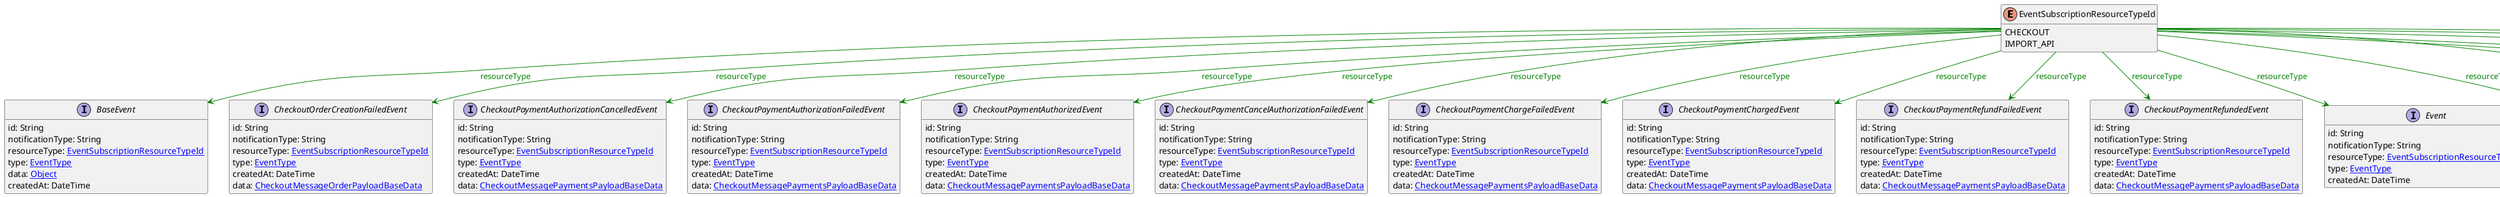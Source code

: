 @startuml

hide methods
enum EventSubscriptionResourceTypeId {
    CHECKOUT
    IMPORT_API
}
interface BaseEvent [[BaseEvent.svg]]  {
    id: String
    notificationType: String
    resourceType: [[EventSubscriptionResourceTypeId.svg EventSubscriptionResourceTypeId]]
    type: [[EventType.svg EventType]]
    data: [[Object.svg Object]]
    createdAt: DateTime
}
interface CheckoutOrderCreationFailedEvent [[CheckoutOrderCreationFailedEvent.svg]]  {
    id: String
    notificationType: String
    resourceType: [[EventSubscriptionResourceTypeId.svg EventSubscriptionResourceTypeId]]
    type: [[EventType.svg EventType]]
    createdAt: DateTime
    data: [[CheckoutMessageOrderPayloadBaseData.svg CheckoutMessageOrderPayloadBaseData]]
}
interface CheckoutPaymentAuthorizationCancelledEvent [[CheckoutPaymentAuthorizationCancelledEvent.svg]]  {
    id: String
    notificationType: String
    resourceType: [[EventSubscriptionResourceTypeId.svg EventSubscriptionResourceTypeId]]
    type: [[EventType.svg EventType]]
    createdAt: DateTime
    data: [[CheckoutMessagePaymentsPayloadBaseData.svg CheckoutMessagePaymentsPayloadBaseData]]
}
interface CheckoutPaymentAuthorizationFailedEvent [[CheckoutPaymentAuthorizationFailedEvent.svg]]  {
    id: String
    notificationType: String
    resourceType: [[EventSubscriptionResourceTypeId.svg EventSubscriptionResourceTypeId]]
    type: [[EventType.svg EventType]]
    createdAt: DateTime
    data: [[CheckoutMessagePaymentsPayloadBaseData.svg CheckoutMessagePaymentsPayloadBaseData]]
}
interface CheckoutPaymentAuthorizedEvent [[CheckoutPaymentAuthorizedEvent.svg]]  {
    id: String
    notificationType: String
    resourceType: [[EventSubscriptionResourceTypeId.svg EventSubscriptionResourceTypeId]]
    type: [[EventType.svg EventType]]
    createdAt: DateTime
    data: [[CheckoutMessagePaymentsPayloadBaseData.svg CheckoutMessagePaymentsPayloadBaseData]]
}
interface CheckoutPaymentCancelAuthorizationFailedEvent [[CheckoutPaymentCancelAuthorizationFailedEvent.svg]]  {
    id: String
    notificationType: String
    resourceType: [[EventSubscriptionResourceTypeId.svg EventSubscriptionResourceTypeId]]
    type: [[EventType.svg EventType]]
    createdAt: DateTime
    data: [[CheckoutMessagePaymentsPayloadBaseData.svg CheckoutMessagePaymentsPayloadBaseData]]
}
interface CheckoutPaymentChargeFailedEvent [[CheckoutPaymentChargeFailedEvent.svg]]  {
    id: String
    notificationType: String
    resourceType: [[EventSubscriptionResourceTypeId.svg EventSubscriptionResourceTypeId]]
    type: [[EventType.svg EventType]]
    createdAt: DateTime
    data: [[CheckoutMessagePaymentsPayloadBaseData.svg CheckoutMessagePaymentsPayloadBaseData]]
}
interface CheckoutPaymentChargedEvent [[CheckoutPaymentChargedEvent.svg]]  {
    id: String
    notificationType: String
    resourceType: [[EventSubscriptionResourceTypeId.svg EventSubscriptionResourceTypeId]]
    type: [[EventType.svg EventType]]
    createdAt: DateTime
    data: [[CheckoutMessagePaymentsPayloadBaseData.svg CheckoutMessagePaymentsPayloadBaseData]]
}
interface CheckoutPaymentRefundFailedEvent [[CheckoutPaymentRefundFailedEvent.svg]]  {
    id: String
    notificationType: String
    resourceType: [[EventSubscriptionResourceTypeId.svg EventSubscriptionResourceTypeId]]
    type: [[EventType.svg EventType]]
    createdAt: DateTime
    data: [[CheckoutMessagePaymentsPayloadBaseData.svg CheckoutMessagePaymentsPayloadBaseData]]
}
interface CheckoutPaymentRefundedEvent [[CheckoutPaymentRefundedEvent.svg]]  {
    id: String
    notificationType: String
    resourceType: [[EventSubscriptionResourceTypeId.svg EventSubscriptionResourceTypeId]]
    type: [[EventType.svg EventType]]
    createdAt: DateTime
    data: [[CheckoutMessagePaymentsPayloadBaseData.svg CheckoutMessagePaymentsPayloadBaseData]]
}
interface Event [[Event.svg]]  {
    id: String
    notificationType: String
    resourceType: [[EventSubscriptionResourceTypeId.svg EventSubscriptionResourceTypeId]]
    type: [[EventType.svg EventType]]
    createdAt: DateTime
}
interface ImportContainerCreatedEvent [[ImportContainerCreatedEvent.svg]]  {
    id: String
    notificationType: String
    resourceType: [[EventSubscriptionResourceTypeId.svg EventSubscriptionResourceTypeId]]
    type: [[EventType.svg EventType]]
    createdAt: DateTime
    data: [[ImportContainerCreatedEventData.svg ImportContainerCreatedEventData]]
}
interface ImportContainerDeletedEvent [[ImportContainerDeletedEvent.svg]]  {
    id: String
    notificationType: String
    resourceType: [[EventSubscriptionResourceTypeId.svg EventSubscriptionResourceTypeId]]
    type: [[EventType.svg EventType]]
    createdAt: DateTime
    data: [[ImportContainerDeletedEventData.svg ImportContainerDeletedEventData]]
}
interface ImportOperationRejectedEvent [[ImportOperationRejectedEvent.svg]]  {
    id: String
    notificationType: String
    resourceType: [[EventSubscriptionResourceTypeId.svg EventSubscriptionResourceTypeId]]
    type: [[EventType.svg EventType]]
    createdAt: DateTime
    data: [[ImportOperationRejectedEventData.svg ImportOperationRejectedEventData]]
}
interface ImportUnresolvedEvent [[ImportUnresolvedEvent.svg]]  {
    id: String
    notificationType: String
    resourceType: [[EventSubscriptionResourceTypeId.svg EventSubscriptionResourceTypeId]]
    type: [[EventType.svg EventType]]
    createdAt: DateTime
    data: [[ImportUnresolvedEventData.svg ImportUnresolvedEventData]]
}
interface ImportValidationFailedEvent [[ImportValidationFailedEvent.svg]]  {
    id: String
    notificationType: String
    resourceType: [[EventSubscriptionResourceTypeId.svg EventSubscriptionResourceTypeId]]
    type: [[EventType.svg EventType]]
    createdAt: DateTime
    data: [[ImportValidationFailedEventData.svg ImportValidationFailedEventData]]
}
interface ImportWaitForMasterVariantEvent [[ImportWaitForMasterVariantEvent.svg]]  {
    id: String
    notificationType: String
    resourceType: [[EventSubscriptionResourceTypeId.svg EventSubscriptionResourceTypeId]]
    type: [[EventType.svg EventType]]
    createdAt: DateTime
    data: [[ImportWaitForMasterVariantEventData.svg ImportWaitForMasterVariantEventData]]
}
interface EventSubscription [[EventSubscription.svg]]  {
    resourceTypeId: [[EventSubscriptionResourceTypeId.svg EventSubscriptionResourceTypeId]]
    types: [[EventType.svg List<EventType>]]
}
EventSubscriptionResourceTypeId --> BaseEvent #green;text:green : "resourceType"
EventSubscriptionResourceTypeId --> CheckoutOrderCreationFailedEvent #green;text:green : "resourceType"
EventSubscriptionResourceTypeId --> CheckoutPaymentAuthorizationCancelledEvent #green;text:green : "resourceType"
EventSubscriptionResourceTypeId --> CheckoutPaymentAuthorizationFailedEvent #green;text:green : "resourceType"
EventSubscriptionResourceTypeId --> CheckoutPaymentAuthorizedEvent #green;text:green : "resourceType"
EventSubscriptionResourceTypeId --> CheckoutPaymentCancelAuthorizationFailedEvent #green;text:green : "resourceType"
EventSubscriptionResourceTypeId --> CheckoutPaymentChargeFailedEvent #green;text:green : "resourceType"
EventSubscriptionResourceTypeId --> CheckoutPaymentChargedEvent #green;text:green : "resourceType"
EventSubscriptionResourceTypeId --> CheckoutPaymentRefundFailedEvent #green;text:green : "resourceType"
EventSubscriptionResourceTypeId --> CheckoutPaymentRefundedEvent #green;text:green : "resourceType"
EventSubscriptionResourceTypeId --> Event #green;text:green : "resourceType"
EventSubscriptionResourceTypeId --> ImportContainerCreatedEvent #green;text:green : "resourceType"
EventSubscriptionResourceTypeId --> ImportContainerDeletedEvent #green;text:green : "resourceType"
EventSubscriptionResourceTypeId --> ImportOperationRejectedEvent #green;text:green : "resourceType"
EventSubscriptionResourceTypeId --> ImportUnresolvedEvent #green;text:green : "resourceType"
EventSubscriptionResourceTypeId --> ImportValidationFailedEvent #green;text:green : "resourceType"
EventSubscriptionResourceTypeId --> ImportWaitForMasterVariantEvent #green;text:green : "resourceType"
EventSubscriptionResourceTypeId --> EventSubscription #green;text:green : "resourceTypeId"
@enduml
